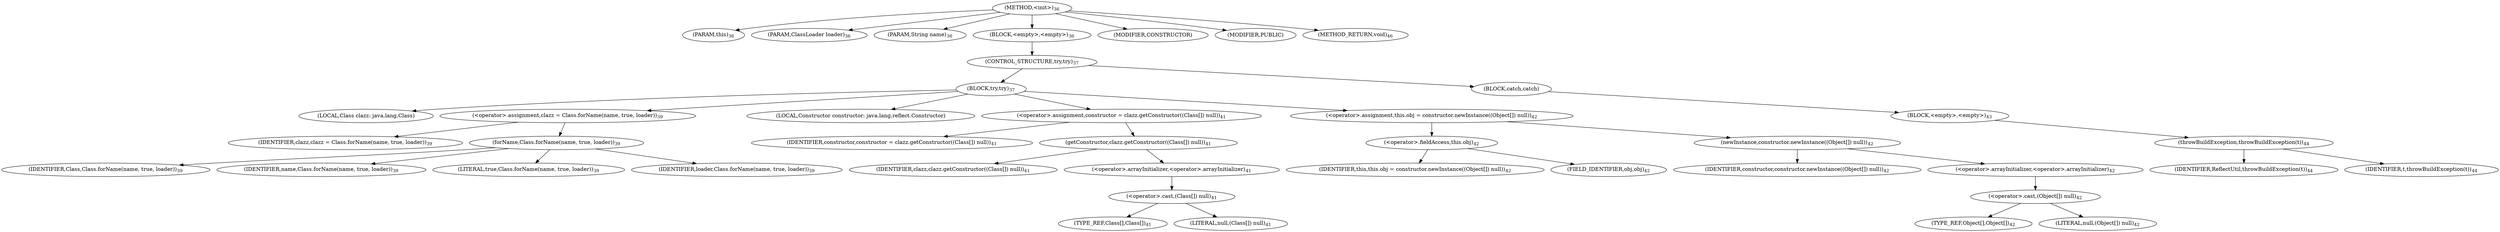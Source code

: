 digraph "&lt;init&gt;" {  
"25" [label = <(METHOD,&lt;init&gt;)<SUB>36</SUB>> ]
"26" [label = <(PARAM,this)<SUB>36</SUB>> ]
"27" [label = <(PARAM,ClassLoader loader)<SUB>36</SUB>> ]
"28" [label = <(PARAM,String name)<SUB>36</SUB>> ]
"29" [label = <(BLOCK,&lt;empty&gt;,&lt;empty&gt;)<SUB>36</SUB>> ]
"30" [label = <(CONTROL_STRUCTURE,try,try)<SUB>37</SUB>> ]
"31" [label = <(BLOCK,try,try)<SUB>37</SUB>> ]
"32" [label = <(LOCAL,Class clazz: java.lang.Class)> ]
"33" [label = <(&lt;operator&gt;.assignment,clazz = Class.forName(name, true, loader))<SUB>39</SUB>> ]
"34" [label = <(IDENTIFIER,clazz,clazz = Class.forName(name, true, loader))<SUB>39</SUB>> ]
"35" [label = <(forName,Class.forName(name, true, loader))<SUB>39</SUB>> ]
"36" [label = <(IDENTIFIER,Class,Class.forName(name, true, loader))<SUB>39</SUB>> ]
"37" [label = <(IDENTIFIER,name,Class.forName(name, true, loader))<SUB>39</SUB>> ]
"38" [label = <(LITERAL,true,Class.forName(name, true, loader))<SUB>39</SUB>> ]
"39" [label = <(IDENTIFIER,loader,Class.forName(name, true, loader))<SUB>39</SUB>> ]
"40" [label = <(LOCAL,Constructor constructor: java.lang.reflect.Constructor)> ]
"41" [label = <(&lt;operator&gt;.assignment,constructor = clazz.getConstructor((Class[]) null))<SUB>41</SUB>> ]
"42" [label = <(IDENTIFIER,constructor,constructor = clazz.getConstructor((Class[]) null))<SUB>41</SUB>> ]
"43" [label = <(getConstructor,clazz.getConstructor((Class[]) null))<SUB>41</SUB>> ]
"44" [label = <(IDENTIFIER,clazz,clazz.getConstructor((Class[]) null))<SUB>41</SUB>> ]
"45" [label = <(&lt;operator&gt;.arrayInitializer,&lt;operator&gt;.arrayInitializer)<SUB>41</SUB>> ]
"46" [label = <(&lt;operator&gt;.cast,(Class[]) null)<SUB>41</SUB>> ]
"47" [label = <(TYPE_REF,Class[],Class[])<SUB>41</SUB>> ]
"48" [label = <(LITERAL,null,(Class[]) null)<SUB>41</SUB>> ]
"49" [label = <(&lt;operator&gt;.assignment,this.obj = constructor.newInstance((Object[]) null))<SUB>42</SUB>> ]
"50" [label = <(&lt;operator&gt;.fieldAccess,this.obj)<SUB>42</SUB>> ]
"51" [label = <(IDENTIFIER,this,this.obj = constructor.newInstance((Object[]) null))<SUB>42</SUB>> ]
"52" [label = <(FIELD_IDENTIFIER,obj,obj)<SUB>42</SUB>> ]
"53" [label = <(newInstance,constructor.newInstance((Object[]) null))<SUB>42</SUB>> ]
"54" [label = <(IDENTIFIER,constructor,constructor.newInstance((Object[]) null))<SUB>42</SUB>> ]
"55" [label = <(&lt;operator&gt;.arrayInitializer,&lt;operator&gt;.arrayInitializer)<SUB>42</SUB>> ]
"56" [label = <(&lt;operator&gt;.cast,(Object[]) null)<SUB>42</SUB>> ]
"57" [label = <(TYPE_REF,Object[],Object[])<SUB>42</SUB>> ]
"58" [label = <(LITERAL,null,(Object[]) null)<SUB>42</SUB>> ]
"59" [label = <(BLOCK,catch,catch)> ]
"60" [label = <(BLOCK,&lt;empty&gt;,&lt;empty&gt;)<SUB>43</SUB>> ]
"61" [label = <(throwBuildException,throwBuildException(t))<SUB>44</SUB>> ]
"62" [label = <(IDENTIFIER,ReflectUtil,throwBuildException(t))<SUB>44</SUB>> ]
"63" [label = <(IDENTIFIER,t,throwBuildException(t))<SUB>44</SUB>> ]
"64" [label = <(MODIFIER,CONSTRUCTOR)> ]
"65" [label = <(MODIFIER,PUBLIC)> ]
"66" [label = <(METHOD_RETURN,void)<SUB>46</SUB>> ]
  "25" -> "26" 
  "25" -> "27" 
  "25" -> "28" 
  "25" -> "29" 
  "25" -> "64" 
  "25" -> "65" 
  "25" -> "66" 
  "29" -> "30" 
  "30" -> "31" 
  "30" -> "59" 
  "31" -> "32" 
  "31" -> "33" 
  "31" -> "40" 
  "31" -> "41" 
  "31" -> "49" 
  "33" -> "34" 
  "33" -> "35" 
  "35" -> "36" 
  "35" -> "37" 
  "35" -> "38" 
  "35" -> "39" 
  "41" -> "42" 
  "41" -> "43" 
  "43" -> "44" 
  "43" -> "45" 
  "45" -> "46" 
  "46" -> "47" 
  "46" -> "48" 
  "49" -> "50" 
  "49" -> "53" 
  "50" -> "51" 
  "50" -> "52" 
  "53" -> "54" 
  "53" -> "55" 
  "55" -> "56" 
  "56" -> "57" 
  "56" -> "58" 
  "59" -> "60" 
  "60" -> "61" 
  "61" -> "62" 
  "61" -> "63" 
}
